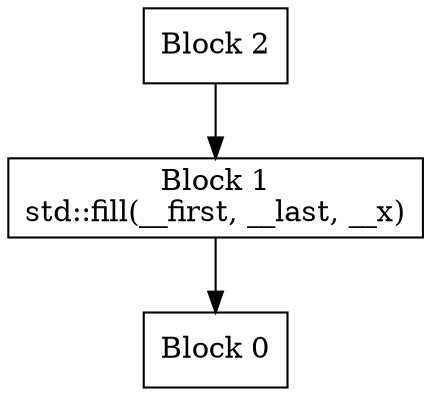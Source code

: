 digraph CFG {
  node [shape=box];
  0 [label="Block 0\n"];
  1 [label="Block 1\nstd::fill(__first, __last, __x)\n"];
  2 [label="Block 2\n"];
  1 -> 0;
  2 -> 1;
}
